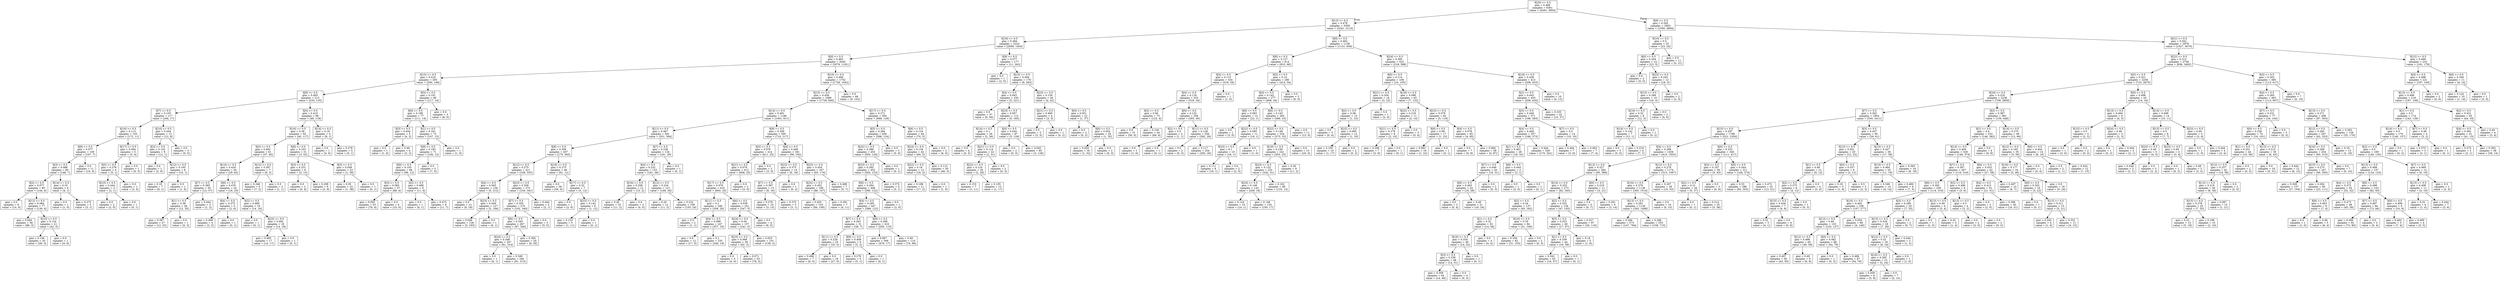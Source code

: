 digraph Tree {
node [shape=box] ;
0 [label="X[20] <= 0.5\ngini = 0.489\nsamples = 6361\nvalue = [4291, 5804]"] ;
1 [label="X[13] <= 0.5\ngini = 0.478\nsamples = 3358\nvalue = [3241, 2110]"] ;
0 -> 1 [labeldistance=2.5, labelangle=45, headlabel="True"] ;
2 [label="X[18] <= 0.5\ngini = 0.484\nsamples = 2222\nvalue = [2090, 1454]"] ;
1 -> 2 ;
3 [label="X[0] <= 0.5\ngini = 0.463\nsamples = 2045\nvalue = [2079, 1191]"] ;
2 -> 3 ;
4 [label="X[15] <= 0.5\ngini = 0.419\nsamples = 293\nvalue = [350, 149]"] ;
3 -> 4 ;
5 [label="X[9] <= 0.5\ngini = 0.465\nsamples = 213\nvalue = [233, 135]"] ;
4 -> 5 ;
6 [label="X[7] <= 0.5\ngini = 0.155\nsamples = 117\nvalue = [184, 17]"] ;
5 -> 6 ;
7 [label="X[16] <= 0.5\ngini = 0.113\nsamples = 105\nvalue = [172, 11]"] ;
6 -> 7 ;
8 [label="X[8] <= 0.5\ngini = 0.077\nsamples = 100\nvalue = [167, 7]"] ;
7 -> 8 ;
9 [label="X[3] <= 0.5\ngini = 0.086\nsamples = 89\nvalue = [148, 7]"] ;
8 -> 9 ;
10 [label="X[2] <= 0.5\ngini = 0.077\nsamples = 85\nvalue = [144, 6]"] ;
9 -> 10 ;
11 [label="gini = 0.0\nsamples = 8\nvalue = [14, 0]"] ;
10 -> 11 ;
12 [label="X[12] <= 0.5\ngini = 0.084\nsamples = 77\nvalue = [130, 6]"] ;
10 -> 12 ;
13 [label="gini = 0.064\nsamples = 56\nvalue = [88, 3]"] ;
12 -> 13 ;
14 [label="X[10] <= 0.5\ngini = 0.124\nsamples = 21\nvalue = [42, 3]"] ;
12 -> 14 ;
15 [label="gini = 0.136\nsamples = 20\nvalue = [38, 3]"] ;
14 -> 15 ;
16 [label="gini = 0.0\nsamples = 1\nvalue = [4, 0]"] ;
14 -> 16 ;
17 [label="X[14] <= 0.5\ngini = 0.32\nsamples = 4\nvalue = [4, 1]"] ;
9 -> 17 ;
18 [label="gini = 0.0\nsamples = 1\nvalue = [1, 0]"] ;
17 -> 18 ;
19 [label="gini = 0.375\nsamples = 3\nvalue = [3, 1]"] ;
17 -> 19 ;
20 [label="gini = 0.0\nsamples = 11\nvalue = [19, 0]"] ;
8 -> 20 ;
21 [label="X[17] <= 0.5\ngini = 0.494\nsamples = 5\nvalue = [5, 4]"] ;
7 -> 21 ;
22 [label="X[5] <= 0.5\ngini = 0.278\nsamples = 4\nvalue = [5, 1]"] ;
21 -> 22 ;
23 [label="X[10] <= 0.5\ngini = 0.444\nsamples = 3\nvalue = [2, 1]"] ;
22 -> 23 ;
24 [label="gini = 0.0\nsamples = 2\nvalue = [2, 0]"] ;
23 -> 24 ;
25 [label="gini = 0.0\nsamples = 1\nvalue = [0, 1]"] ;
23 -> 25 ;
26 [label="gini = 0.0\nsamples = 1\nvalue = [3, 0]"] ;
22 -> 26 ;
27 [label="gini = 0.0\nsamples = 1\nvalue = [0, 3]"] ;
21 -> 27 ;
28 [label="X[10] <= 0.5\ngini = 0.444\nsamples = 12\nvalue = [12, 6]"] ;
6 -> 28 ;
29 [label="X[3] <= 0.5\ngini = 0.142\nsamples = 9\nvalue = [12, 1]"] ;
28 -> 29 ;
30 [label="gini = 0.0\nsamples = 1\nvalue = [2, 0]"] ;
29 -> 30 ;
31 [label="X[12] <= 0.5\ngini = 0.165\nsamples = 8\nvalue = [10, 1]"] ;
29 -> 31 ;
32 [label="gini = 0.18\nsamples = 7\nvalue = [9, 1]"] ;
31 -> 32 ;
33 [label="gini = 0.0\nsamples = 1\nvalue = [1, 0]"] ;
31 -> 33 ;
34 [label="gini = 0.0\nsamples = 3\nvalue = [0, 5]"] ;
28 -> 34 ;
35 [label="X[5] <= 0.5\ngini = 0.415\nsamples = 96\nvalue = [49, 118]"] ;
5 -> 35 ;
36 [label="X[16] <= 0.5\ngini = 0.38\nsamples = 92\nvalue = [40, 117]"] ;
35 -> 36 ;
37 [label="X[3] <= 0.5\ngini = 0.462\nsamples = 61\nvalue = [37, 65]"] ;
36 -> 37 ;
38 [label="X[14] <= 0.5\ngini = 0.434\nsamples = 54\nvalue = [29, 62]"] ;
37 -> 38 ;
39 [label="X[7] <= 0.5\ngini = 0.385\nsamples = 30\nvalue = [13, 37]"] ;
38 -> 39 ;
40 [label="X[1] <= 0.5\ngini = 0.38\nsamples = 28\nvalue = [12, 35]"] ;
39 -> 40 ;
41 [label="gini = 0.397\nsamples = 27\nvalue = [12, 32]"] ;
40 -> 41 ;
42 [label="gini = 0.0\nsamples = 1\nvalue = [0, 3]"] ;
40 -> 42 ;
43 [label="gini = 0.444\nsamples = 2\nvalue = [1, 2]"] ;
39 -> 43 ;
44 [label="X[6] <= 0.5\ngini = 0.476\nsamples = 24\nvalue = [16, 25]"] ;
38 -> 44 ;
45 [label="X[4] <= 0.5\ngini = 0.375\nsamples = 5\nvalue = [2, 6]"] ;
44 -> 45 ;
46 [label="gini = 0.408\nsamples = 4\nvalue = [2, 5]"] ;
45 -> 46 ;
47 [label="gini = 0.0\nsamples = 1\nvalue = [0, 1]"] ;
45 -> 47 ;
48 [label="X[2] <= 0.5\ngini = 0.489\nsamples = 19\nvalue = [14, 19]"] ;
44 -> 48 ;
49 [label="gini = 0.0\nsamples = 1\nvalue = [0, 1]"] ;
48 -> 49 ;
50 [label="X[23] <= 0.5\ngini = 0.492\nsamples = 18\nvalue = [14, 18]"] ;
48 -> 50 ;
51 [label="gini = 0.495\nsamples = 17\nvalue = [14, 17]"] ;
50 -> 51 ;
52 [label="gini = 0.0\nsamples = 1\nvalue = [0, 1]"] ;
50 -> 52 ;
53 [label="X[12] <= 0.5\ngini = 0.397\nsamples = 7\nvalue = [8, 3]"] ;
37 -> 53 ;
54 [label="gini = 0.346\nsamples = 5\nvalue = [7, 2]"] ;
53 -> 54 ;
55 [label="gini = 0.5\nsamples = 2\nvalue = [1, 1]"] ;
53 -> 55 ;
56 [label="X[6] <= 0.5\ngini = 0.103\nsamples = 31\nvalue = [3, 52]"] ;
36 -> 56 ;
57 [label="X[3] <= 0.5\ngini = 0.231\nsamples = 8\nvalue = [2, 13]"] ;
56 -> 57 ;
58 [label="gini = 0.0\nsamples = 2\nvalue = [0, 4]"] ;
57 -> 58 ;
59 [label="gini = 0.298\nsamples = 6\nvalue = [2, 9]"] ;
57 -> 59 ;
60 [label="X[3] <= 0.5\ngini = 0.049\nsamples = 23\nvalue = [1, 39]"] ;
56 -> 60 ;
61 [label="gini = 0.05\nsamples = 22\nvalue = [1, 38]"] ;
60 -> 61 ;
62 [label="gini = 0.0\nsamples = 1\nvalue = [0, 1]"] ;
60 -> 62 ;
63 [label="X[14] <= 0.5\ngini = 0.18\nsamples = 4\nvalue = [9, 1]"] ;
35 -> 63 ;
64 [label="gini = 0.0\nsamples = 1\nvalue = [4, 0]"] ;
63 -> 64 ;
65 [label="gini = 0.278\nsamples = 3\nvalue = [5, 1]"] ;
63 -> 65 ;
66 [label="X[5] <= 0.5\ngini = 0.191\nsamples = 80\nvalue = [117, 14]"] ;
4 -> 66 ;
67 [label="X[6] <= 0.5\ngini = 0.199\nsamples = 77\nvalue = [111, 14]"] ;
66 -> 67 ;
68 [label="X[3] <= 0.5\ngini = 0.444\nsamples = 5\nvalue = [4, 2]"] ;
67 -> 68 ;
69 [label="gini = 0.0\nsamples = 1\nvalue = [1, 0]"] ;
68 -> 69 ;
70 [label="gini = 0.48\nsamples = 4\nvalue = [3, 2]"] ;
68 -> 70 ;
71 [label="X[1] <= 0.5\ngini = 0.181\nsamples = 72\nvalue = [107, 12]"] ;
67 -> 71 ;
72 [label="X[8] <= 0.5\ngini = 0.183\nsamples = 71\nvalue = [106, 12]"] ;
71 -> 72 ;
73 [label="X[9] <= 0.5\ngini = 0.193\nsamples = 66\nvalue = [99, 12]"] ;
72 -> 73 ;
74 [label="X[3] <= 0.5\ngini = 0.083\nsamples = 57\nvalue = [88, 4]"] ;
73 -> 74 ;
75 [label="gini = 0.093\nsamples = 53\nvalue = [78, 4]"] ;
74 -> 75 ;
76 [label="gini = 0.0\nsamples = 4\nvalue = [10, 0]"] ;
74 -> 76 ;
77 [label="X[2] <= 0.5\ngini = 0.488\nsamples = 9\nvalue = [11, 8]"] ;
73 -> 77 ;
78 [label="gini = 0.0\nsamples = 1\nvalue = [0, 1]"] ;
77 -> 78 ;
79 [label="gini = 0.475\nsamples = 8\nvalue = [11, 7]"] ;
77 -> 79 ;
80 [label="gini = 0.0\nsamples = 5\nvalue = [7, 0]"] ;
72 -> 80 ;
81 [label="gini = 0.0\nsamples = 1\nvalue = [1, 0]"] ;
71 -> 81 ;
82 [label="gini = 0.0\nsamples = 3\nvalue = [6, 0]"] ;
66 -> 82 ;
83 [label="X[10] <= 0.5\ngini = 0.469\nsamples = 1752\nvalue = [1729, 1042]"] ;
3 -> 83 ;
84 [label="X[15] <= 0.5\ngini = 0.456\nsamples = 1686\nvalue = [1729, 940]"] ;
83 -> 84 ;
85 [label="X[14] <= 0.5\ngini = 0.491\nsamples = 1186\nvalue = [1061, 811]"] ;
84 -> 85 ;
86 [label="X[11] <= 0.5\ngini = 0.467\nsamples = 591\nvalue = [351, 594]"] ;
85 -> 86 ;
87 [label="X[8] <= 0.5\ngini = 0.356\nsamples = 457\nvalue = [170, 565]"] ;
86 -> 87 ;
88 [label="X[12] <= 0.5\ngini = 0.275\nsamples = 411\nvalue = [109, 553]"] ;
87 -> 88 ;
89 [label="X[4] <= 0.5\ngini = 0.045\nsamples = 139\nvalue = [5, 212]"] ;
88 -> 89 ;
90 [label="gini = 0.0\nsamples = 12\nvalue = [0, 18]"] ;
89 -> 90 ;
91 [label="X[23] <= 0.5\ngini = 0.049\nsamples = 127\nvalue = [5, 194]"] ;
89 -> 91 ;
92 [label="gini = 0.049\nsamples = 126\nvalue = [5, 193]"] ;
91 -> 92 ;
93 [label="gini = 0.0\nsamples = 1\nvalue = [0, 1]"] ;
91 -> 93 ;
94 [label="X[23] <= 0.5\ngini = 0.358\nsamples = 272\nvalue = [104, 341]"] ;
88 -> 94 ;
95 [label="X[7] <= 0.5\ngini = 0.355\nsamples = 270\nvalue = [102, 340]"] ;
94 -> 95 ;
96 [label="X[6] <= 0.5\ngini = 0.345\nsamples = 267\nvalue = [97, 340]"] ;
95 -> 96 ;
97 [label="X[24] <= 0.5\ngini = 0.348\nsamples = 247\nvalue = [91, 314]"] ;
96 -> 97 ;
98 [label="gini = 0.0\nsamples = 1\nvalue = [0, 1]"] ;
97 -> 98 ;
99 [label="gini = 0.349\nsamples = 246\nvalue = [91, 313]"] ;
97 -> 99 ;
100 [label="gini = 0.305\nsamples = 20\nvalue = [6, 26]"] ;
96 -> 100 ;
101 [label="gini = 0.0\nsamples = 3\nvalue = [5, 0]"] ;
95 -> 101 ;
102 [label="gini = 0.444\nsamples = 2\nvalue = [2, 1]"] ;
94 -> 102 ;
103 [label="X[16] <= 0.5\ngini = 0.275\nsamples = 46\nvalue = [61, 12]"] ;
87 -> 103 ;
104 [label="gini = 0.0\nsamples = 39\nvalue = [58, 0]"] ;
103 -> 104 ;
105 [label="X[17] <= 0.5\ngini = 0.32\nsamples = 7\nvalue = [3, 12]"] ;
103 -> 105 ;
106 [label="gini = 0.0\nsamples = 1\nvalue = [2, 0]"] ;
105 -> 106 ;
107 [label="X[23] <= 0.5\ngini = 0.142\nsamples = 6\nvalue = [1, 12]"] ;
105 -> 107 ;
108 [label="gini = 0.153\nsamples = 5\nvalue = [1, 11]"] ;
107 -> 108 ;
109 [label="gini = 0.0\nsamples = 1\nvalue = [0, 1]"] ;
107 -> 109 ;
110 [label="X[7] <= 0.5\ngini = 0.238\nsamples = 134\nvalue = [181, 29]"] ;
86 -> 110 ;
111 [label="X[4] <= 0.5\ngini = 0.232\nsamples = 133\nvalue = [181, 28]"] ;
110 -> 111 ;
112 [label="X[16] <= 0.5\ngini = 0.208\nsamples = 12\nvalue = [15, 2]"] ;
111 -> 112 ;
113 [label="gini = 0.26\nsamples = 10\nvalue = [11, 2]"] ;
112 -> 113 ;
114 [label="gini = 0.0\nsamples = 2\nvalue = [4, 0]"] ;
112 -> 114 ;
115 [label="X[12] <= 0.5\ngini = 0.234\nsamples = 121\nvalue = [166, 26]"] ;
111 -> 115 ;
116 [label="gini = 0.26\nsamples = 12\nvalue = [11, 2]"] ;
115 -> 116 ;
117 [label="gini = 0.232\nsamples = 109\nvalue = [155, 24]"] ;
115 -> 117 ;
118 [label="gini = 0.0\nsamples = 1\nvalue = [0, 1]"] ;
110 -> 118 ;
119 [label="X[9] <= 0.5\ngini = 0.359\nsamples = 595\nvalue = [710, 217]"] ;
85 -> 119 ;
120 [label="X[5] <= 0.5\ngini = 0.076\nsamples = 414\nvalue = [611, 25]"] ;
119 -> 120 ;
121 [label="X[21] <= 0.5\ngini = 0.076\nsamples = 412\nvalue = [608, 25]"] ;
120 -> 121 ;
122 [label="X[17] <= 0.5\ngini = 0.076\nsamples = 410\nvalue = [605, 25]"] ;
121 -> 122 ;
123 [label="X[11] <= 0.5\ngini = 0.1\nsamples = 249\nvalue = [358, 20]"] ;
122 -> 123 ;
124 [label="gini = 0.5\nsamples = 2\nvalue = [1, 1]"] ;
123 -> 124 ;
125 [label="X[4] <= 0.5\ngini = 0.096\nsamples = 247\nvalue = [357, 19]"] ;
123 -> 125 ;
126 [label="gini = 0.0\nsamples = 12\nvalue = [17, 0]"] ;
125 -> 126 ;
127 [label="gini = 0.1\nsamples = 235\nvalue = [340, 19]"] ;
125 -> 127 ;
128 [label="X[6] <= 0.5\ngini = 0.039\nsamples = 161\nvalue = [247, 5]"] ;
122 -> 128 ;
129 [label="X[24] <= 0.5\ngini = 0.04\nsamples = 157\nvalue = [241, 5]"] ;
128 -> 129 ;
130 [label="X[23] <= 0.5\ngini = 0.068\nsamples = 56\nvalue = [82, 3]"] ;
129 -> 130 ;
131 [label="gini = 0.0\nsamples = 3\nvalue = [4, 0]"] ;
130 -> 131 ;
132 [label="gini = 0.071\nsamples = 53\nvalue = [78, 3]"] ;
130 -> 132 ;
133 [label="gini = 0.025\nsamples = 101\nvalue = [159, 2]"] ;
129 -> 133 ;
134 [label="gini = 0.0\nsamples = 4\nvalue = [6, 0]"] ;
128 -> 134 ;
135 [label="gini = 0.0\nsamples = 2\nvalue = [3, 0]"] ;
121 -> 135 ;
136 [label="gini = 0.0\nsamples = 2\nvalue = [3, 0]"] ;
120 -> 136 ;
137 [label="X[4] <= 0.5\ngini = 0.449\nsamples = 181\nvalue = [99, 192]"] ;
119 -> 137 ;
138 [label="X[23] <= 0.5\ngini = 0.375\nsamples = 14\nvalue = [6, 18]"] ;
137 -> 138 ;
139 [label="X[7] <= 0.5\ngini = 0.397\nsamples = 13\nvalue = [6, 16]"] ;
138 -> 139 ;
140 [label="gini = 0.278\nsamples = 10\nvalue = [3, 15]"] ;
139 -> 140 ;
141 [label="gini = 0.375\nsamples = 3\nvalue = [3, 1]"] ;
139 -> 141 ;
142 [label="gini = 0.0\nsamples = 1\nvalue = [0, 2]"] ;
138 -> 142 ;
143 [label="X[23] <= 0.5\ngini = 0.454\nsamples = 167\nvalue = [93, 174]"] ;
137 -> 143 ;
144 [label="X[22] <= 0.5\ngini = 0.452\nsamples = 160\nvalue = [88, 167]"] ;
143 -> 144 ;
145 [label="gini = 0.455\nsamples = 153\nvalue = [84, 156]"] ;
144 -> 145 ;
146 [label="gini = 0.391\nsamples = 7\nvalue = [4, 11]"] ;
144 -> 146 ;
147 [label="gini = 0.486\nsamples = 7\nvalue = [5, 7]"] ;
143 -> 147 ;
148 [label="X[17] <= 0.5\ngini = 0.271\nsamples = 500\nvalue = [668, 129]"] ;
84 -> 148 ;
149 [label="X[5] <= 0.5\ngini = 0.284\nsamples = 456\nvalue = [598, 124]"] ;
148 -> 149 ;
150 [label="X[22] <= 0.5\ngini = 0.286\nsamples = 453\nvalue = [593, 124]"] ;
149 -> 150 ;
151 [label="X[23] <= 0.5\ngini = 0.285\nsamples = 452\nvalue = [593, 123]"] ;
150 -> 151 ;
152 [label="X[8] <= 0.5\ngini = 0.284\nsamples = 448\nvalue = [590, 122]"] ;
151 -> 152 ;
153 [label="X[4] <= 0.5\ngini = 0.285\nsamples = 447\nvalue = [588, 122]"] ;
152 -> 153 ;
154 [label="X[7] <= 0.5\ngini = 0.263\nsamples = 31\nvalue = [38, 7]"] ;
153 -> 154 ;
155 [label="X[11] <= 0.5\ngini = 0.229\nsamples = 25\nvalue = [33, 5]"] ;
154 -> 155 ;
156 [label="gini = 0.496\nsamples = 7\nvalue = [6, 5]"] ;
155 -> 156 ;
157 [label="gini = 0.0\nsamples = 18\nvalue = [27, 0]"] ;
155 -> 157 ;
158 [label="X[9] <= 0.5\ngini = 0.408\nsamples = 6\nvalue = [5, 2]"] ;
154 -> 158 ;
159 [label="gini = 0.278\nsamples = 5\nvalue = [5, 1]"] ;
158 -> 159 ;
160 [label="gini = 0.0\nsamples = 1\nvalue = [0, 1]"] ;
158 -> 160 ;
161 [label="X[9] <= 0.5\ngini = 0.286\nsamples = 416\nvalue = [550, 115]"] ;
153 -> 161 ;
162 [label="gini = 0.067\nsamples = 306\nvalue = [476, 17]"] ;
161 -> 162 ;
163 [label="gini = 0.49\nsamples = 110\nvalue = [74, 98]"] ;
161 -> 163 ;
164 [label="gini = 0.0\nsamples = 1\nvalue = [2, 0]"] ;
152 -> 164 ;
165 [label="gini = 0.375\nsamples = 4\nvalue = [3, 1]"] ;
151 -> 165 ;
166 [label="gini = 0.0\nsamples = 1\nvalue = [0, 1]"] ;
150 -> 166 ;
167 [label="gini = 0.0\nsamples = 3\nvalue = [5, 0]"] ;
149 -> 167 ;
168 [label="X[6] <= 0.5\ngini = 0.124\nsamples = 44\nvalue = [70, 5]"] ;
148 -> 168 ;
169 [label="X[24] <= 0.5\ngini = 0.134\nsamples = 42\nvalue = [64, 5]"] ;
168 -> 169 ;
170 [label="X[22] <= 0.5\ngini = 0.18\nsamples = 12\nvalue = [18, 2]"] ;
169 -> 170 ;
171 [label="gini = 0.188\nsamples = 11\nvalue = [17, 2]"] ;
170 -> 171 ;
172 [label="gini = 0.0\nsamples = 1\nvalue = [1, 0]"] ;
170 -> 172 ;
173 [label="gini = 0.115\nsamples = 30\nvalue = [46, 3]"] ;
169 -> 173 ;
174 [label="gini = 0.0\nsamples = 2\nvalue = [6, 0]"] ;
168 -> 174 ;
175 [label="gini = 0.0\nsamples = 66\nvalue = [0, 102]"] ;
83 -> 175 ;
176 [label="X[9] <= 0.5\ngini = 0.077\nsamples = 177\nvalue = [11, 263]"] ;
2 -> 176 ;
177 [label="gini = 0.0\nsamples = 1\nvalue = [2, 0]"] ;
176 -> 177 ;
178 [label="X[15] <= 0.5\ngini = 0.064\nsamples = 176\nvalue = [9, 263]"] ;
176 -> 178 ;
179 [label="X[4] <= 0.5\ngini = 0.043\nsamples = 150\nvalue = [5, 221]"] ;
178 -> 179 ;
180 [label="gini = 0.0\nsamples = 37\nvalue = [0, 56]"] ;
179 -> 180 ;
181 [label="X[23] <= 0.5\ngini = 0.057\nsamples = 113\nvalue = [5, 165]"] ;
179 -> 181 ;
182 [label="X[14] <= 0.5\ngini = 0.1\nsamples = 26\nvalue = [2, 36]"] ;
181 -> 182 ;
183 [label="gini = 0.0\nsamples = 4\nvalue = [0, 5]"] ;
182 -> 183 ;
184 [label="X[21] <= 0.5\ngini = 0.114\nsamples = 22\nvalue = [2, 31]"] ;
182 -> 184 ;
185 [label="X[22] <= 0.5\ngini = 0.124\nsamples = 20\nvalue = [2, 28]"] ;
184 -> 185 ;
186 [label="gini = 0.153\nsamples = 7\nvalue = [1, 11]"] ;
185 -> 186 ;
187 [label="gini = 0.105\nsamples = 13\nvalue = [1, 17]"] ;
185 -> 187 ;
188 [label="gini = 0.0\nsamples = 2\nvalue = [0, 3]"] ;
184 -> 188 ;
189 [label="X[0] <= 0.5\ngini = 0.044\nsamples = 87\nvalue = [3, 129]"] ;
181 -> 189 ;
190 [label="gini = 0.0\nsamples = 2\nvalue = [0, 3]"] ;
189 -> 190 ;
191 [label="gini = 0.045\nsamples = 85\nvalue = [3, 126]"] ;
189 -> 191 ;
192 [label="X[23] <= 0.5\ngini = 0.159\nsamples = 26\nvalue = [4, 42]"] ;
178 -> 192 ;
193 [label="X[21] <= 0.5\ngini = 0.469\nsamples = 4\nvalue = [3, 5]"] ;
192 -> 193 ;
194 [label="gini = 0.5\nsamples = 3\nvalue = [3, 3]"] ;
193 -> 194 ;
195 [label="gini = 0.0\nsamples = 1\nvalue = [0, 2]"] ;
193 -> 195 ;
196 [label="X[0] <= 0.5\ngini = 0.051\nsamples = 22\nvalue = [1, 37]"] ;
192 -> 196 ;
197 [label="gini = 0.0\nsamples = 2\nvalue = [0, 2]"] ;
196 -> 197 ;
198 [label="X[6] <= 0.5\ngini = 0.054\nsamples = 20\nvalue = [1, 35]"] ;
196 -> 198 ;
199 [label="gini = 0.059\nsamples = 18\nvalue = [1, 32]"] ;
198 -> 199 ;
200 [label="gini = 0.0\nsamples = 2\nvalue = [0, 3]"] ;
198 -> 200 ;
201 [label="X[9] <= 0.5\ngini = 0.462\nsamples = 1136\nvalue = [1151, 656]"] ;
1 -> 201 ;
202 [label="X[8] <= 0.5\ngini = 0.127\nsamples = 614\nvalue = [933, 68]"] ;
201 -> 202 ;
203 [label="X[5] <= 0.5\ngini = 0.115\nsamples = 334\nvalue = [519, 34]"] ;
202 -> 203 ;
204 [label="X[4] <= 0.5\ngini = 0.116\nsamples = 333\nvalue = [518, 34]"] ;
203 -> 204 ;
205 [label="X[2] <= 0.5\ngini = 0.06\nsamples = 75\nvalue = [125, 4]"] ;
204 -> 205 ;
206 [label="gini = 0.0\nsamples = 31\nvalue = [56, 0]"] ;
205 -> 206 ;
207 [label="gini = 0.104\nsamples = 44\nvalue = [69, 4]"] ;
205 -> 207 ;
208 [label="X[0] <= 0.5\ngini = 0.132\nsamples = 258\nvalue = [393, 30]"] ;
204 -> 208 ;
209 [label="X[2] <= 0.5\ngini = 0.5\nsamples = 2\nvalue = [1, 1]"] ;
208 -> 209 ;
210 [label="gini = 0.0\nsamples = 1\nvalue = [1, 0]"] ;
209 -> 210 ;
211 [label="gini = 0.0\nsamples = 1\nvalue = [0, 1]"] ;
209 -> 211 ;
212 [label="X[11] <= 0.5\ngini = 0.128\nsamples = 256\nvalue = [392, 29]"] ;
208 -> 212 ;
213 [label="gini = 0.0\nsamples = 2\nvalue = [0, 3]"] ;
212 -> 213 ;
214 [label="gini = 0.117\nsamples = 254\nvalue = [392, 26]"] ;
212 -> 214 ;
215 [label="gini = 0.0\nsamples = 1\nvalue = [1, 0]"] ;
203 -> 215 ;
216 [label="X[5] <= 0.5\ngini = 0.14\nsamples = 280\nvalue = [414, 34]"] ;
202 -> 216 ;
217 [label="X[0] <= 0.5\ngini = 0.142\nsamples = 277\nvalue = [408, 34]"] ;
216 -> 217 ;
218 [label="X[6] <= 0.5\ngini = 0.083\nsamples = 12\nvalue = [22, 1]"] ;
217 -> 218 ;
219 [label="gini = 0.0\nsamples = 1\nvalue = [3, 0]"] ;
218 -> 219 ;
220 [label="X[22] <= 0.5\ngini = 0.095\nsamples = 11\nvalue = [19, 1]"] ;
218 -> 220 ;
221 [label="X[23] <= 0.5\ngini = 0.1\nsamples = 10\nvalue = [18, 1]"] ;
220 -> 221 ;
222 [label="gini = 0.111\nsamples = 8\nvalue = [16, 1]"] ;
221 -> 222 ;
223 [label="gini = 0.0\nsamples = 2\nvalue = [2, 0]"] ;
221 -> 223 ;
224 [label="gini = 0.0\nsamples = 1\nvalue = [1, 0]"] ;
220 -> 224 ;
225 [label="X[6] <= 0.5\ngini = 0.145\nsamples = 265\nvalue = [386, 33]"] ;
217 -> 225 ;
226 [label="X[22] <= 0.5\ngini = 0.149\nsamples = 254\nvalue = [373, 33]"] ;
225 -> 226 ;
227 [label="X[19] <= 0.5\ngini = 0.156\nsamples = 241\nvalue = [353, 33]"] ;
226 -> 227 ;
228 [label="X[23] <= 0.5\ngini = 0.152\nsamples = 232\nvalue = [342, 31]"] ;
227 -> 228 ;
229 [label="X[24] <= 0.5\ngini = 0.146\nsamples = 143\nvalue = [209, 18]"] ;
228 -> 229 ;
230 [label="gini = 0.124\nsamples = 10\nvalue = [14, 1]"] ;
229 -> 230 ;
231 [label="gini = 0.148\nsamples = 133\nvalue = [195, 17]"] ;
229 -> 231 ;
232 [label="gini = 0.162\nsamples = 89\nvalue = [133, 13]"] ;
228 -> 232 ;
233 [label="gini = 0.26\nsamples = 9\nvalue = [11, 2]"] ;
227 -> 233 ;
234 [label="gini = 0.0\nsamples = 13\nvalue = [20, 0]"] ;
226 -> 234 ;
235 [label="gini = 0.0\nsamples = 11\nvalue = [13, 0]"] ;
225 -> 235 ;
236 [label="gini = 0.0\nsamples = 3\nvalue = [6, 0]"] ;
216 -> 236 ;
237 [label="X[24] <= 0.5\ngini = 0.395\nsamples = 522\nvalue = [218, 588]"] ;
201 -> 237 ;
238 [label="X[0] <= 0.5\ngini = 0.114\nsamples = 109\nvalue = [10, 155]"] ;
237 -> 238 ;
239 [label="X[21] <= 0.5\ngini = 0.204\nsamples = 16\nvalue = [3, 23]"] ;
238 -> 239 ;
240 [label="X[2] <= 0.5\ngini = 0.08\nsamples = 15\nvalue = [1, 23]"] ;
239 -> 240 ;
241 [label="gini = 0.0\nsamples = 3\nvalue = [0, 4]"] ;
240 -> 241 ;
242 [label="X[22] <= 0.5\ngini = 0.095\nsamples = 12\nvalue = [1, 19]"] ;
240 -> 242 ;
243 [label="gini = 0.105\nsamples = 10\nvalue = [1, 17]"] ;
242 -> 243 ;
244 [label="gini = 0.0\nsamples = 2\nvalue = [0, 2]"] ;
242 -> 244 ;
245 [label="gini = 0.0\nsamples = 1\nvalue = [2, 0]"] ;
239 -> 245 ;
246 [label="X[18] <= 0.5\ngini = 0.096\nsamples = 93\nvalue = [7, 132]"] ;
238 -> 246 ;
247 [label="X[22] <= 0.5\ngini = 0.219\nsamples = 11\nvalue = [2, 14]"] ;
246 -> 247 ;
248 [label="X[21] <= 0.5\ngini = 0.278\nsamples = 8\nvalue = [2, 10]"] ;
247 -> 248 ;
249 [label="gini = 0.298\nsamples = 7\nvalue = [2, 9]"] ;
248 -> 249 ;
250 [label="gini = 0.0\nsamples = 1\nvalue = [0, 1]"] ;
248 -> 250 ;
251 [label="gini = 0.0\nsamples = 3\nvalue = [0, 4]"] ;
247 -> 251 ;
252 [label="X[23] <= 0.5\ngini = 0.078\nsamples = 82\nvalue = [5, 118]"] ;
246 -> 252 ;
253 [label="X[6] <= 0.5\ngini = 0.08\nsamples = 17\nvalue = [1, 23]"] ;
252 -> 253 ;
254 [label="gini = 0.083\nsamples = 16\nvalue = [1, 22]"] ;
253 -> 254 ;
255 [label="gini = 0.0\nsamples = 1\nvalue = [0, 1]"] ;
253 -> 255 ;
256 [label="X[4] <= 0.5\ngini = 0.078\nsamples = 65\nvalue = [4, 95]"] ;
252 -> 256 ;
257 [label="gini = 0.0\nsamples = 7\nvalue = [0, 8]"] ;
256 -> 257 ;
258 [label="gini = 0.084\nsamples = 58\nvalue = [4, 87]"] ;
256 -> 258 ;
259 [label="X[18] <= 0.5\ngini = 0.438\nsamples = 413\nvalue = [208, 433]"] ;
237 -> 259 ;
260 [label="X[2] <= 0.5\ngini = 0.443\nsamples = 403\nvalue = [208, 420]"] ;
259 -> 260 ;
261 [label="X[3] <= 0.5\ngini = 0.449\nsamples = 371\nvalue = [198, 383]"] ;
260 -> 261 ;
262 [label="X[4] <= 0.5\ngini = 0.446\nsamples = 357\nvalue = [188, 373]"] ;
261 -> 262 ;
263 [label="X[1] <= 0.5\ngini = 0.461\nsamples = 28\nvalue = [18, 32]"] ;
262 -> 263 ;
264 [label="X[7] <= 0.5\ngini = 0.449\nsamples = 26\nvalue = [16, 31]"] ;
263 -> 264 ;
265 [label="X[6] <= 0.5\ngini = 0.463\nsamples = 24\nvalue = [16, 28]"] ;
264 -> 265 ;
266 [label="gini = 0.0\nsamples = 3\nvalue = [0, 4]"] ;
265 -> 266 ;
267 [label="gini = 0.48\nsamples = 21\nvalue = [16, 24]"] ;
265 -> 267 ;
268 [label="gini = 0.0\nsamples = 2\nvalue = [0, 3]"] ;
264 -> 268 ;
269 [label="X[6] <= 0.5\ngini = 0.444\nsamples = 2\nvalue = [2, 1]"] ;
263 -> 269 ;
270 [label="gini = 0.0\nsamples = 1\nvalue = [2, 0]"] ;
269 -> 270 ;
271 [label="gini = 0.0\nsamples = 1\nvalue = [0, 1]"] ;
269 -> 271 ;
272 [label="gini = 0.444\nsamples = 329\nvalue = [170, 341]"] ;
262 -> 272 ;
273 [label="X[7] <= 0.5\ngini = 0.5\nsamples = 14\nvalue = [10, 10]"] ;
261 -> 273 ;
274 [label="gini = 0.444\nsamples = 7\nvalue = [3, 6]"] ;
273 -> 274 ;
275 [label="gini = 0.463\nsamples = 7\nvalue = [7, 4]"] ;
273 -> 275 ;
276 [label="gini = 0.335\nsamples = 32\nvalue = [10, 37]"] ;
260 -> 276 ;
277 [label="gini = 0.0\nsamples = 10\nvalue = [0, 13]"] ;
259 -> 277 ;
278 [label="X[9] <= 0.5\ngini = 0.345\nsamples = 3003\nvalue = [1050, 3694]"] ;
0 -> 278 [labeldistance=2.5, labelangle=-45, headlabel="False"] ;
279 [label="X[10] <= 0.5\ngini = 0.5\nsamples = 25\nvalue = [23, 24]"] ;
278 -> 279 ;
280 [label="X[0] <= 0.5\ngini = 0.204\nsamples = 14\nvalue = [23, 3]"] ;
279 -> 280 ;
281 [label="gini = 0.0\nsamples = 2\nvalue = [5, 0]"] ;
280 -> 281 ;
282 [label="X[23] <= 0.5\ngini = 0.245\nsamples = 12\nvalue = [18, 3]"] ;
280 -> 282 ;
283 [label="X[15] <= 0.5\ngini = 0.266\nsamples = 10\nvalue = [16, 3]"] ;
282 -> 283 ;
284 [label="X[16] <= 0.5\ngini = 0.32\nsamples = 8\nvalue = [12, 3]"] ;
283 -> 284 ;
285 [label="X[14] <= 0.5\ngini = 0.142\nsamples = 7\nvalue = [12, 1]"] ;
284 -> 285 ;
286 [label="gini = 0.0\nsamples = 3\nvalue = [5, 0]"] ;
285 -> 286 ;
287 [label="gini = 0.219\nsamples = 4\nvalue = [7, 1]"] ;
285 -> 287 ;
288 [label="gini = 0.0\nsamples = 1\nvalue = [0, 2]"] ;
284 -> 288 ;
289 [label="gini = 0.0\nsamples = 2\nvalue = [4, 0]"] ;
283 -> 289 ;
290 [label="gini = 0.0\nsamples = 2\nvalue = [2, 0]"] ;
282 -> 290 ;
291 [label="gini = 0.0\nsamples = 11\nvalue = [0, 21]"] ;
279 -> 291 ;
292 [label="X[21] <= 0.5\ngini = 0.342\nsamples = 2978\nvalue = [1027, 3670]"] ;
278 -> 292 ;
293 [label="X[22] <= 0.5\ngini = 0.312\nsamples = 2746\nvalue = [836, 3492]"] ;
292 -> 293 ;
294 [label="X[5] <= 0.5\ngini = 0.321\nsamples = 2256\nvalue = [723, 2875]"] ;
293 -> 294 ;
295 [label="X[24] <= 0.5\ngini = 0.318\nsamples = 2236\nvalue = [709, 2859]"] ;
294 -> 295 ;
296 [label="X[7] <= 0.5\ngini = 0.302\nsamples = 1854\nvalue = [550, 2411]"] ;
295 -> 296 ;
297 [label="X[15] <= 0.5\ngini = 0.297\nsamples = 1798\nvalue = [521, 2350]"] ;
296 -> 297 ;
298 [label="X[4] <= 0.5\ngini = 0.289\nsamples = 1458\nvalue = [410, 1933]"] ;
297 -> 298 ;
299 [label="X[12] <= 0.5\ngini = 0.327\nsamples = 284\nvalue = [95, 366]"] ;
298 -> 299 ;
300 [label="X[14] <= 0.5\ngini = 0.332\nsamples = 273\nvalue = [92, 345]"] ;
299 -> 300 ;
301 [label="X[2] <= 0.5\ngini = 0.34\nsamples = 137\nvalue = [45, 162]"] ;
300 -> 301 ;
302 [label="X[1] <= 0.5\ngini = 0.32\nsamples = 53\nvalue = [14, 56]"] ;
301 -> 302 ;
303 [label="X[16] <= 0.5\ngini = 0.334\nsamples = 49\nvalue = [14, 52]"] ;
302 -> 303 ;
304 [label="X[3] <= 0.5\ngini = 0.338\nsamples = 48\nvalue = [14, 51]"] ;
303 -> 304 ;
305 [label="gini = 0.358\nsamples = 44\nvalue = [14, 46]"] ;
304 -> 305 ;
306 [label="gini = 0.0\nsamples = 4\nvalue = [0, 5]"] ;
304 -> 306 ;
307 [label="gini = 0.0\nsamples = 1\nvalue = [0, 1]"] ;
303 -> 307 ;
308 [label="gini = 0.0\nsamples = 4\nvalue = [0, 4]"] ;
302 -> 308 ;
309 [label="X[16] <= 0.5\ngini = 0.35\nsamples = 84\nvalue = [31, 106]"] ;
301 -> 309 ;
310 [label="gini = 0.356\nsamples = 82\nvalue = [31, 103]"] ;
309 -> 310 ;
311 [label="gini = 0.0\nsamples = 2\nvalue = [0, 3]"] ;
309 -> 311 ;
312 [label="X[2] <= 0.5\ngini = 0.325\nsamples = 136\nvalue = [47, 183]"] ;
300 -> 312 ;
313 [label="X[3] <= 0.5\ngini = 0.323\nsamples = 49\nvalue = [17, 67]"] ;
312 -> 313 ;
314 [label="X[1] <= 0.5\ngini = 0.339\nsamples = 44\nvalue = [16, 58]"] ;
313 -> 314 ;
315 [label="gini = 0.342\nsamples = 43\nvalue = [16, 57]"] ;
314 -> 315 ;
316 [label="gini = 0.0\nsamples = 1\nvalue = [0, 1]"] ;
314 -> 316 ;
317 [label="gini = 0.18\nsamples = 5\nvalue = [1, 9]"] ;
313 -> 317 ;
318 [label="gini = 0.327\nsamples = 87\nvalue = [30, 116]"] ;
312 -> 318 ;
319 [label="X[0] <= 0.5\ngini = 0.219\nsamples = 11\nvalue = [3, 21]"] ;
299 -> 319 ;
320 [label="gini = 0.0\nsamples = 5\nvalue = [0, 7]"] ;
319 -> 320 ;
321 [label="gini = 0.291\nsamples = 6\nvalue = [3, 14]"] ;
319 -> 321 ;
322 [label="X[12] <= 0.5\ngini = 0.279\nsamples = 1174\nvalue = [315, 1567]"] ;
298 -> 322 ;
323 [label="X[16] <= 0.5\ngini = 0.279\nsamples = 1136\nvalue = [305, 1514]"] ;
322 -> 323 ;
324 [label="X[13] <= 0.5\ngini = 0.281\nsamples = 1126\nvalue = [305, 1499]"] ;
323 -> 324 ;
325 [label="gini = 0.266\nsamples = 573\nvalue = [147, 784]"] ;
324 -> 325 ;
326 [label="gini = 0.296\nsamples = 553\nvalue = [158, 715]"] ;
324 -> 326 ;
327 [label="gini = 0.0\nsamples = 10\nvalue = [0, 15]"] ;
323 -> 327 ;
328 [label="gini = 0.267\nsamples = 38\nvalue = [10, 53]"] ;
322 -> 328 ;
329 [label="X[0] <= 0.5\ngini = 0.332\nsamples = 340\nvalue = [111, 417]"] ;
297 -> 329 ;
330 [label="X[3] <= 0.5\ngini = 0.187\nsamples = 29\nvalue = [5, 43]"] ;
329 -> 330 ;
331 [label="X[2] <= 0.5\ngini = 0.21\nsamples = 26\nvalue = [5, 37]"] ;
330 -> 331 ;
332 [label="gini = 0.0\nsamples = 1\nvalue = [0, 1]"] ;
331 -> 332 ;
333 [label="gini = 0.214\nsamples = 25\nvalue = [5, 36]"] ;
331 -> 333 ;
334 [label="gini = 0.0\nsamples = 3\nvalue = [0, 6]"] ;
330 -> 334 ;
335 [label="X[6] <= 0.5\ngini = 0.344\nsamples = 311\nvalue = [106, 374]"] ;
329 -> 335 ;
336 [label="gini = 0.33\nsamples = 286\nvalue = [93, 353]"] ;
335 -> 336 ;
337 [label="gini = 0.472\nsamples = 25\nvalue = [13, 21]"] ;
335 -> 337 ;
338 [label="X[3] <= 0.5\ngini = 0.437\nsamples = 56\nvalue = [29, 61]"] ;
296 -> 338 ;
339 [label="X[13] <= 0.5\ngini = 0.451\nsamples = 20\nvalue = [12, 23]"] ;
338 -> 339 ;
340 [label="X[1] <= 0.5\ngini = 0.49\nsamples = 12\nvalue = [9, 12]"] ;
339 -> 340 ;
341 [label="X[2] <= 0.5\ngini = 0.375\nsamples = 8\nvalue = [4, 12]"] ;
340 -> 341 ;
342 [label="X[15] <= 0.5\ngini = 0.426\nsamples = 7\nvalue = [4, 9]"] ;
341 -> 342 ;
343 [label="gini = 0.32\nsamples = 3\nvalue = [4, 1]"] ;
342 -> 343 ;
344 [label="gini = 0.0\nsamples = 4\nvalue = [0, 8]"] ;
342 -> 344 ;
345 [label="gini = 0.0\nsamples = 1\nvalue = [0, 3]"] ;
341 -> 345 ;
346 [label="gini = 0.0\nsamples = 4\nvalue = [5, 0]"] ;
340 -> 346 ;
347 [label="X[0] <= 0.5\ngini = 0.337\nsamples = 8\nvalue = [3, 11]"] ;
339 -> 347 ;
348 [label="gini = 0.18\nsamples = 5\nvalue = [1, 9]"] ;
347 -> 348 ;
349 [label="gini = 0.5\nsamples = 3\nvalue = [2, 2]"] ;
347 -> 349 ;
350 [label="X[13] <= 0.5\ngini = 0.427\nsamples = 36\nvalue = [17, 38]"] ;
338 -> 350 ;
351 [label="X[15] <= 0.5\ngini = 0.464\nsamples = 20\nvalue = [11, 19]"] ;
350 -> 351 ;
352 [label="gini = 0.346\nsamples = 14\nvalue = [4, 14]"] ;
351 -> 352 ;
353 [label="gini = 0.486\nsamples = 6\nvalue = [7, 5]"] ;
351 -> 353 ;
354 [label="gini = 0.365\nsamples = 16\nvalue = [6, 19]"] ;
350 -> 354 ;
355 [label="X[2] <= 0.5\ngini = 0.387\nsamples = 382\nvalue = [159, 448]"] ;
295 -> 355 ;
356 [label="X[1] <= 0.5\ngini = 0.4\nsamples = 333\nvalue = [146, 382]"] ;
355 -> 356 ;
357 [label="X[14] <= 0.5\ngini = 0.404\nsamples = 329\nvalue = [146, 374]"] ;
356 -> 357 ;
358 [label="X[7] <= 0.5\ngini = 0.397\nsamples = 267\nvalue = [119, 316]"] ;
357 -> 358 ;
359 [label="X[6] <= 0.5\ngini = 0.393\nsamples = 259\nvalue = [114, 310]"] ;
358 -> 359 ;
360 [label="X[16] <= 0.5\ngini = 0.402\nsamples = 239\nvalue = [107, 277]"] ;
359 -> 360 ;
361 [label="X[13] <= 0.5\ngini = 0.49\nsamples = 153\nvalue = [103, 137]"] ;
360 -> 361 ;
362 [label="X[12] <= 0.5\ngini = 0.496\nsamples = 65\nvalue = [49, 58]"] ;
361 -> 362 ;
363 [label="gini = 0.497\nsamples = 56\nvalue = [43, 50]"] ;
362 -> 363 ;
364 [label="gini = 0.49\nsamples = 9\nvalue = [6, 8]"] ;
362 -> 364 ;
365 [label="X[0] <= 0.5\ngini = 0.482\nsamples = 88\nvalue = [54, 79]"] ;
361 -> 365 ;
366 [label="gini = 0.0\nsamples = 1\nvalue = [0, 3]"] ;
365 -> 366 ;
367 [label="gini = 0.486\nsamples = 87\nvalue = [54, 76]"] ;
365 -> 367 ;
368 [label="gini = 0.054\nsamples = 86\nvalue = [4, 140]"] ;
360 -> 368 ;
369 [label="X[3] <= 0.5\ngini = 0.289\nsamples = 20\nvalue = [7, 33]"] ;
359 -> 369 ;
370 [label="X[15] <= 0.5\ngini = 0.334\nsamples = 18\nvalue = [7, 26]"] ;
369 -> 370 ;
371 [label="X[12] <= 0.5\ngini = 0.32\nsamples = 16\nvalue = [6, 24]"] ;
370 -> 371 ;
372 [label="X[16] <= 0.5\ngini = 0.285\nsamples = 15\nvalue = [5, 24]"] ;
371 -> 372 ;
373 [label="gini = 0.459\nsamples = 8\nvalue = [5, 9]"] ;
372 -> 373 ;
374 [label="gini = 0.0\nsamples = 7\nvalue = [0, 15]"] ;
372 -> 374 ;
375 [label="gini = 0.0\nsamples = 1\nvalue = [1, 0]"] ;
371 -> 375 ;
376 [label="gini = 0.444\nsamples = 2\nvalue = [1, 2]"] ;
370 -> 376 ;
377 [label="gini = 0.0\nsamples = 2\nvalue = [0, 7]"] ;
369 -> 377 ;
378 [label="X[3] <= 0.5\ngini = 0.496\nsamples = 8\nvalue = [5, 6]"] ;
358 -> 378 ;
379 [label="X[13] <= 0.5\ngini = 0.49\nsamples = 4\nvalue = [3, 4]"] ;
378 -> 379 ;
380 [label="gini = 0.0\nsamples = 1\nvalue = [2, 0]"] ;
379 -> 380 ;
381 [label="gini = 0.32\nsamples = 3\nvalue = [1, 4]"] ;
379 -> 381 ;
382 [label="X[13] <= 0.5\ngini = 0.5\nsamples = 4\nvalue = [2, 2]"] ;
378 -> 382 ;
383 [label="gini = 0.0\nsamples = 2\nvalue = [2, 0]"] ;
382 -> 383 ;
384 [label="gini = 0.0\nsamples = 2\nvalue = [0, 2]"] ;
382 -> 384 ;
385 [label="X[6] <= 0.5\ngini = 0.433\nsamples = 62\nvalue = [27, 58]"] ;
357 -> 385 ;
386 [label="X[4] <= 0.5\ngini = 0.413\nsamples = 52\nvalue = [21, 51]"] ;
385 -> 386 ;
387 [label="gini = 0.0\nsamples = 2\nvalue = [2, 0]"] ;
386 -> 387 ;
388 [label="gini = 0.396\nsamples = 50\nvalue = [19, 51]"] ;
386 -> 388 ;
389 [label="gini = 0.497\nsamples = 10\nvalue = [6, 7]"] ;
385 -> 389 ;
390 [label="gini = 0.0\nsamples = 4\nvalue = [0, 8]"] ;
356 -> 390 ;
391 [label="X[14] <= 0.5\ngini = 0.275\nsamples = 49\nvalue = [13, 66]"] ;
355 -> 391 ;
392 [label="X[12] <= 0.5\ngini = 0.165\nsamples = 35\nvalue = [5, 50]"] ;
391 -> 392 ;
393 [label="X[16] <= 0.5\ngini = 0.177\nsamples = 34\nvalue = [5, 46]"] ;
392 -> 393 ;
394 [label="X[6] <= 0.5\ngini = 0.302\nsamples = 16\nvalue = [5, 22]"] ;
393 -> 394 ;
395 [label="gini = 0.0\nsamples = 1\nvalue = [0, 1]"] ;
394 -> 395 ;
396 [label="X[13] <= 0.5\ngini = 0.311\nsamples = 15\nvalue = [5, 21]"] ;
394 -> 396 ;
397 [label="gini = 0.245\nsamples = 4\nvalue = [1, 6]"] ;
396 -> 397 ;
398 [label="gini = 0.332\nsamples = 11\nvalue = [4, 15]"] ;
396 -> 398 ;
399 [label="gini = 0.0\nsamples = 18\nvalue = [0, 24]"] ;
393 -> 399 ;
400 [label="gini = 0.0\nsamples = 1\nvalue = [0, 4]"] ;
392 -> 400 ;
401 [label="X[6] <= 0.5\ngini = 0.444\nsamples = 14\nvalue = [8, 16]"] ;
391 -> 401 ;
402 [label="gini = 0.5\nsamples = 2\nvalue = [1, 1]"] ;
401 -> 402 ;
403 [label="gini = 0.434\nsamples = 12\nvalue = [7, 15]"] ;
401 -> 403 ;
404 [label="X[0] <= 0.5\ngini = 0.498\nsamples = 20\nvalue = [14, 16]"] ;
294 -> 404 ;
405 [label="X[13] <= 0.5\ngini = 0.494\nsamples = 6\nvalue = [4, 5]"] ;
404 -> 405 ;
406 [label="X[15] <= 0.5\ngini = 0.5\nsamples = 3\nvalue = [2, 2]"] ;
405 -> 406 ;
407 [label="gini = 0.0\nsamples = 1\nvalue = [2, 0]"] ;
406 -> 407 ;
408 [label="gini = 0.0\nsamples = 2\nvalue = [0, 2]"] ;
406 -> 408 ;
409 [label="X[24] <= 0.5\ngini = 0.48\nsamples = 3\nvalue = [2, 3]"] ;
405 -> 409 ;
410 [label="gini = 0.0\nsamples = 1\nvalue = [0, 2]"] ;
409 -> 410 ;
411 [label="gini = 0.444\nsamples = 2\nvalue = [2, 1]"] ;
409 -> 411 ;
412 [label="X[14] <= 0.5\ngini = 0.499\nsamples = 14\nvalue = [10, 11]"] ;
404 -> 412 ;
413 [label="X[15] <= 0.5\ngini = 0.5\nsamples = 9\nvalue = [7, 7]"] ;
412 -> 413 ;
414 [label="X[23] <= 0.5\ngini = 0.49\nsamples = 5\nvalue = [4, 3]"] ;
413 -> 414 ;
415 [label="gini = 0.444\nsamples = 2\nvalue = [2, 1]"] ;
414 -> 415 ;
416 [label="gini = 0.5\nsamples = 3\nvalue = [2, 2]"] ;
414 -> 416 ;
417 [label="X[23] <= 0.5\ngini = 0.49\nsamples = 4\nvalue = [3, 4]"] ;
413 -> 417 ;
418 [label="gini = 0.0\nsamples = 1\nvalue = [0, 2]"] ;
417 -> 418 ;
419 [label="gini = 0.48\nsamples = 3\nvalue = [3, 2]"] ;
417 -> 419 ;
420 [label="X[23] <= 0.5\ngini = 0.49\nsamples = 5\nvalue = [3, 4]"] ;
412 -> 420 ;
421 [label="gini = 0.0\nsamples = 1\nvalue = [1, 0]"] ;
420 -> 421 ;
422 [label="gini = 0.444\nsamples = 4\nvalue = [2, 4]"] ;
420 -> 422 ;
423 [label="X[3] <= 0.5\ngini = 0.262\nsamples = 490\nvalue = [113, 617]"] ;
293 -> 423 ;
424 [label="X[4] <= 0.5\ngini = 0.265\nsamples = 483\nvalue = [113, 607]"] ;
423 -> 424 ;
425 [label="X[7] <= 0.5\ngini = 0.231\nsamples = 77\nvalue = [16, 104]"] ;
424 -> 425 ;
426 [label="X[0] <= 0.5\ngini = 0.236\nsamples = 74\nvalue = [16, 101]"] ;
425 -> 426 ;
427 [label="X[1] <= 0.5\ngini = 0.251\nsamples = 44\nvalue = [10, 58]"] ;
426 -> 427 ;
428 [label="X[12] <= 0.5\ngini = 0.257\nsamples = 42\nvalue = [10, 56]"] ;
427 -> 428 ;
429 [label="X[13] <= 0.5\ngini = 0.219\nsamples = 40\nvalue = [8, 56]"] ;
428 -> 429 ;
430 [label="X[15] <= 0.5\ngini = 0.278\nsamples = 25\nvalue = [7, 35]"] ;
429 -> 430 ;
431 [label="gini = 0.33\nsamples = 15\nvalue = [5, 19]"] ;
430 -> 431 ;
432 [label="gini = 0.198\nsamples = 10\nvalue = [2, 16]"] ;
430 -> 432 ;
433 [label="gini = 0.087\nsamples = 15\nvalue = [1, 21]"] ;
429 -> 433 ;
434 [label="gini = 0.0\nsamples = 2\nvalue = [2, 0]"] ;
428 -> 434 ;
435 [label="gini = 0.0\nsamples = 2\nvalue = [0, 2]"] ;
427 -> 435 ;
436 [label="X[13] <= 0.5\ngini = 0.215\nsamples = 30\nvalue = [6, 43]"] ;
426 -> 436 ;
437 [label="gini = 0.0\nsamples = 18\nvalue = [0, 31]"] ;
436 -> 437 ;
438 [label="gini = 0.444\nsamples = 12\nvalue = [6, 12]"] ;
436 -> 438 ;
439 [label="gini = 0.0\nsamples = 3\nvalue = [0, 3]"] ;
425 -> 439 ;
440 [label="X[13] <= 0.5\ngini = 0.271\nsamples = 406\nvalue = [97, 503]"] ;
424 -> 440 ;
441 [label="X[12] <= 0.5\ngini = 0.265\nsamples = 267\nvalue = [62, 333]"] ;
440 -> 441 ;
442 [label="X[16] <= 0.5\ngini = 0.269\nsamples = 254\nvalue = [60, 315]"] ;
441 -> 442 ;
443 [label="X[15] <= 0.5\ngini = 0.275\nsamples = 247\nvalue = [60, 305]"] ;
442 -> 443 ;
444 [label="gini = 0.269\nsamples = 157\nvalue = [37, 194]"] ;
443 -> 444 ;
445 [label="gini = 0.284\nsamples = 90\nvalue = [23, 111]"] ;
443 -> 445 ;
446 [label="gini = 0.0\nsamples = 7\nvalue = [0, 10]"] ;
442 -> 446 ;
447 [label="gini = 0.18\nsamples = 13\nvalue = [2, 18]"] ;
441 -> 447 ;
448 [label="gini = 0.283\nsamples = 139\nvalue = [35, 170]"] ;
440 -> 448 ;
449 [label="gini = 0.0\nsamples = 7\nvalue = [0, 10]"] ;
423 -> 449 ;
450 [label="X[12] <= 0.5\ngini = 0.499\nsamples = 232\nvalue = [191, 178]"] ;
292 -> 450 ;
451 [label="X[5] <= 0.5\ngini = 0.498\nsamples = 221\nvalue = [187, 164]"] ;
450 -> 451 ;
452 [label="X[15] <= 0.5\ngini = 0.496\nsamples = 219\nvalue = [187, 158]"] ;
451 -> 452 ;
453 [label="X[1] <= 0.5\ngini = 0.5\nsamples = 174\nvalue = [143, 139]"] ;
452 -> 453 ;
454 [label="X[16] <= 0.5\ngini = 0.5\nsamples = 170\nvalue = [140, 137]"] ;
453 -> 454 ;
455 [label="X[2] <= 0.5\ngini = 0.5\nsamples = 169\nvalue = [140, 135]"] ;
454 -> 455 ;
456 [label="X[13] <= 0.5\ngini = 0.499\nsamples = 157\nvalue = [134, 125]"] ;
455 -> 456 ;
457 [label="X[4] <= 0.5\ngini = 0.472\nsamples = 54\nvalue = [52, 32]"] ;
456 -> 457 ;
458 [label="X[6] <= 0.5\ngini = 0.463\nsamples = 6\nvalue = [7, 4]"] ;
457 -> 458 ;
459 [label="gini = 0.0\nsamples = 1\nvalue = [1, 0]"] ;
458 -> 459 ;
460 [label="gini = 0.48\nsamples = 5\nvalue = [6, 4]"] ;
458 -> 460 ;
461 [label="gini = 0.473\nsamples = 48\nvalue = [45, 28]"] ;
457 -> 461 ;
462 [label="X[6] <= 0.5\ngini = 0.498\nsamples = 103\nvalue = [82, 93]"] ;
456 -> 462 ;
463 [label="X[7] <= 0.5\ngini = 0.497\nsamples = 94\nvalue = [72, 84]"] ;
462 -> 463 ;
464 [label="gini = 0.499\nsamples = 92\nvalue = [72, 80]"] ;
463 -> 464 ;
465 [label="gini = 0.0\nsamples = 2\nvalue = [0, 4]"] ;
463 -> 465 ;
466 [label="X[0] <= 0.5\ngini = 0.499\nsamples = 9\nvalue = [10, 9]"] ;
462 -> 466 ;
467 [label="gini = 0.463\nsamples = 5\nvalue = [7, 4]"] ;
466 -> 467 ;
468 [label="gini = 0.469\nsamples = 4\nvalue = [3, 5]"] ;
466 -> 468 ;
469 [label="X[7] <= 0.5\ngini = 0.469\nsamples = 12\nvalue = [6, 10]"] ;
455 -> 469 ;
470 [label="X[13] <= 0.5\ngini = 0.408\nsamples = 11\nvalue = [4, 10]"] ;
469 -> 470 ;
471 [label="gini = 0.32\nsamples = 4\nvalue = [1, 4]"] ;
470 -> 471 ;
472 [label="gini = 0.444\nsamples = 7\nvalue = [3, 6]"] ;
470 -> 472 ;
473 [label="gini = 0.0\nsamples = 1\nvalue = [2, 0]"] ;
469 -> 473 ;
474 [label="gini = 0.0\nsamples = 1\nvalue = [0, 2]"] ;
454 -> 474 ;
475 [label="X[7] <= 0.5\ngini = 0.48\nsamples = 4\nvalue = [3, 2]"] ;
453 -> 475 ;
476 [label="gini = 0.375\nsamples = 3\nvalue = [3, 1]"] ;
475 -> 476 ;
477 [label="gini = 0.0\nsamples = 1\nvalue = [0, 1]"] ;
475 -> 477 ;
478 [label="X[2] <= 0.5\ngini = 0.421\nsamples = 45\nvalue = [44, 19]"] ;
452 -> 478 ;
479 [label="X[4] <= 0.5\ngini = 0.392\nsamples = 41\nvalue = [41, 15]"] ;
478 -> 479 ;
480 [label="gini = 0.375\nsamples = 3\nvalue = [3, 1]"] ;
479 -> 480 ;
481 [label="gini = 0.393\nsamples = 38\nvalue = [38, 14]"] ;
479 -> 481 ;
482 [label="gini = 0.49\nsamples = 4\nvalue = [3, 4]"] ;
478 -> 482 ;
483 [label="gini = 0.0\nsamples = 2\nvalue = [0, 6]"] ;
451 -> 483 ;
484 [label="X[6] <= 0.5\ngini = 0.346\nsamples = 11\nvalue = [4, 14]"] ;
450 -> 484 ;
485 [label="gini = 0.124\nsamples = 10\nvalue = [1, 14]"] ;
484 -> 485 ;
486 [label="gini = 0.0\nsamples = 1\nvalue = [3, 0]"] ;
484 -> 486 ;
}